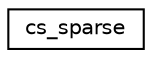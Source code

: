 digraph "Graphical Class Hierarchy"
{
 // INTERACTIVE_SVG=YES
  edge [fontname="Helvetica",fontsize="10",labelfontname="Helvetica",labelfontsize="10"];
  node [fontname="Helvetica",fontsize="10",shape=record];
  rankdir="LR";
  Node1 [label="cs_sparse",height=0.2,width=0.4,color="black", fillcolor="white", style="filled",URL="$structcs__sparse.html"];
}
